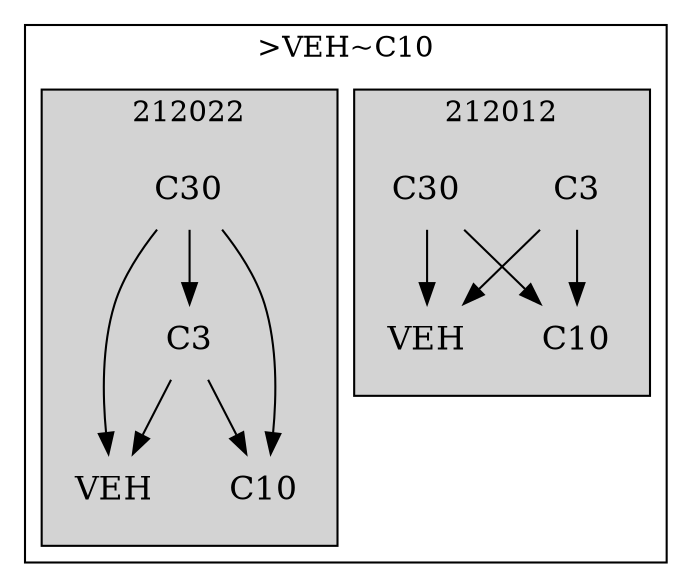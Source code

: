strict digraph FirstlevelCluster {
	labelloc = "t";
	compound = false;
	subgraph cluster_0 {
	label= ">VEH~C10";
		subgraph	cluster_2 {
		label = "212012";
			style = filled;
			node	[label = VEH, shape = plaintext, fontsize = 16] VEH2;
			node	[label = C3, shape = plaintext, fontsize = 16] C32;
			node	[label = C10, shape = plaintext, fontsize = 16] C102;
			node	[label = C30, shape = plaintext, fontsize = 16] C302;
			C32->VEH2;C32->C102;C302->VEH2;C302->C102;			}
		subgraph	cluster_3 {
		label = "212022";
			style = filled;
			node	[label = VEH, shape = plaintext, fontsize = 16] VEH3;
			node	[label = C3, shape = plaintext, fontsize = 16] C33;
			node	[label = C10, shape = plaintext, fontsize = 16] C103;
			node	[label = C30, shape = plaintext, fontsize = 16] C303;
			C33->VEH3;C33->C103;C303->VEH3;C303->C33;C303->C103;			}
}}